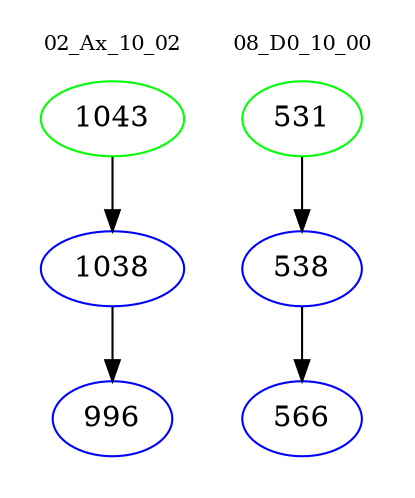 digraph{
subgraph cluster_0 {
color = white
label = "02_Ax_10_02";
fontsize=10;
T0_1043 [label="1043", color="green"]
T0_1043 -> T0_1038 [color="black"]
T0_1038 [label="1038", color="blue"]
T0_1038 -> T0_996 [color="black"]
T0_996 [label="996", color="blue"]
}
subgraph cluster_1 {
color = white
label = "08_D0_10_00";
fontsize=10;
T1_531 [label="531", color="green"]
T1_531 -> T1_538 [color="black"]
T1_538 [label="538", color="blue"]
T1_538 -> T1_566 [color="black"]
T1_566 [label="566", color="blue"]
}
}
